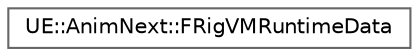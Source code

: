 digraph "Graphical Class Hierarchy"
{
 // INTERACTIVE_SVG=YES
 // LATEX_PDF_SIZE
  bgcolor="transparent";
  edge [fontname=Helvetica,fontsize=10,labelfontname=Helvetica,labelfontsize=10];
  node [fontname=Helvetica,fontsize=10,shape=box,height=0.2,width=0.4];
  rankdir="LR";
  Node0 [id="Node000000",label="UE::AnimNext::FRigVMRuntimeData",height=0.2,width=0.4,color="grey40", fillcolor="white", style="filled",URL="$d2/d73/structUE_1_1AnimNext_1_1FRigVMRuntimeData.html",tooltip=" "];
}
